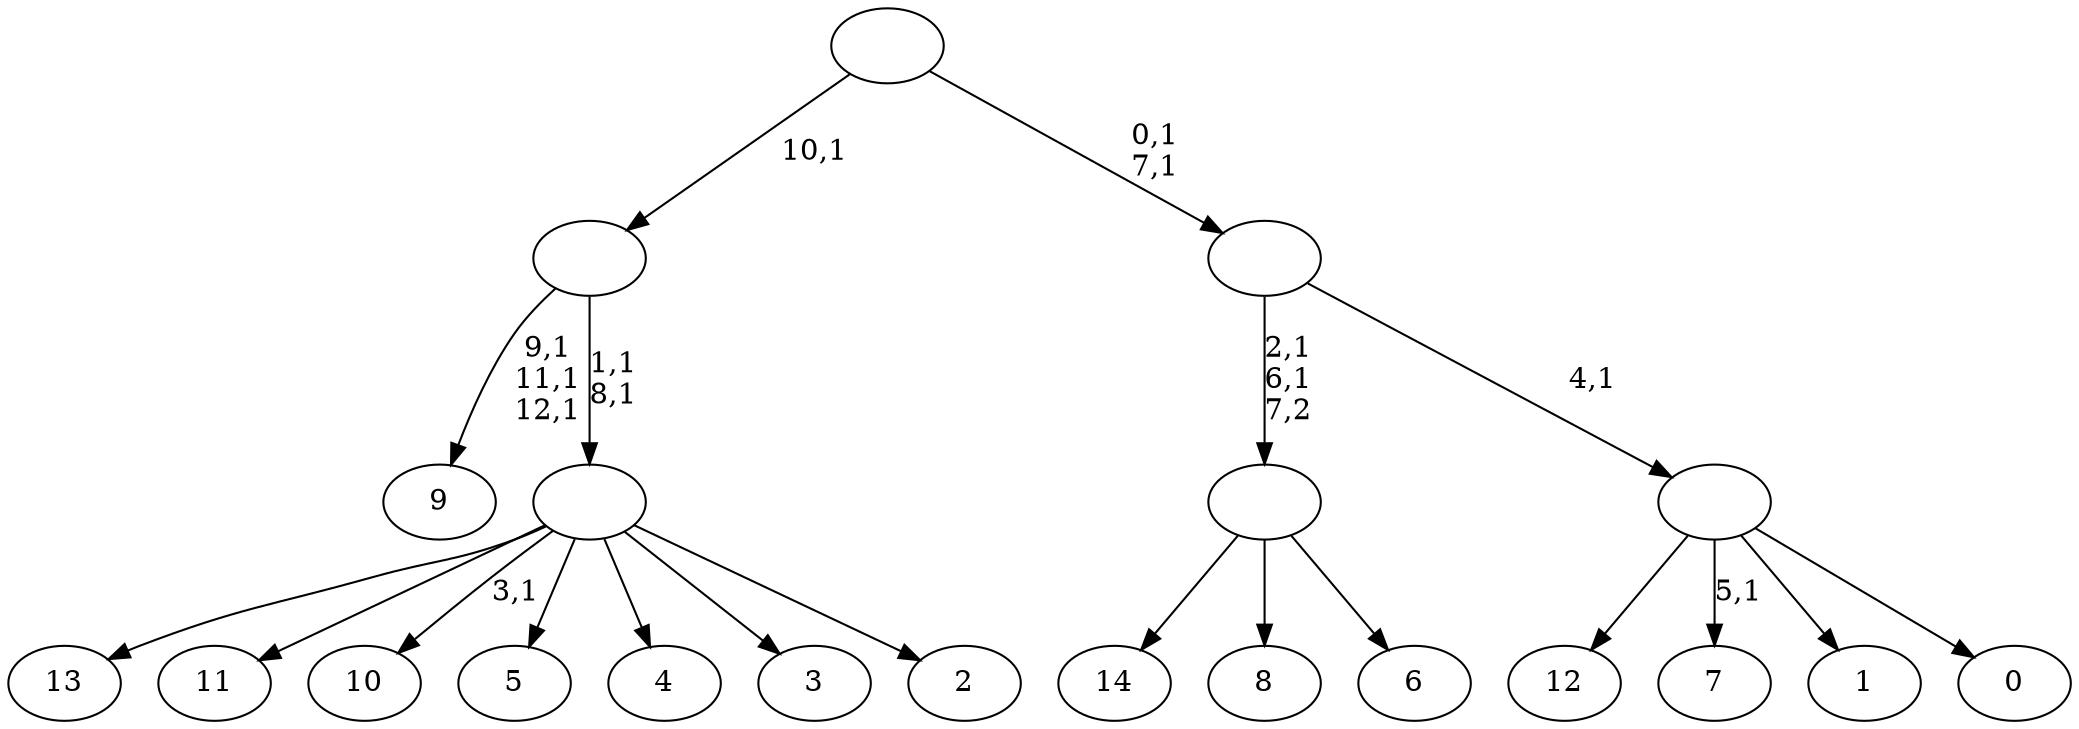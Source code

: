digraph T {
	28 [label="14"]
	27 [label="13"]
	26 [label="12"]
	25 [label="11"]
	24 [label="10"]
	22 [label="9"]
	18 [label="8"]
	17 [label="7"]
	15 [label="6"]
	14 [label=""]
	12 [label="5"]
	11 [label="4"]
	10 [label="3"]
	9 [label="2"]
	8 [label=""]
	6 [label=""]
	5 [label="1"]
	4 [label="0"]
	3 [label=""]
	2 [label=""]
	0 [label=""]
	14 -> 28 [label=""]
	14 -> 18 [label=""]
	14 -> 15 [label=""]
	8 -> 24 [label="3,1"]
	8 -> 27 [label=""]
	8 -> 25 [label=""]
	8 -> 12 [label=""]
	8 -> 11 [label=""]
	8 -> 10 [label=""]
	8 -> 9 [label=""]
	6 -> 8 [label="1,1\n8,1"]
	6 -> 22 [label="9,1\n11,1\n12,1"]
	3 -> 17 [label="5,1"]
	3 -> 26 [label=""]
	3 -> 5 [label=""]
	3 -> 4 [label=""]
	2 -> 14 [label="2,1\n6,1\n7,2"]
	2 -> 3 [label="4,1"]
	0 -> 2 [label="0,1\n7,1"]
	0 -> 6 [label="10,1"]
}

